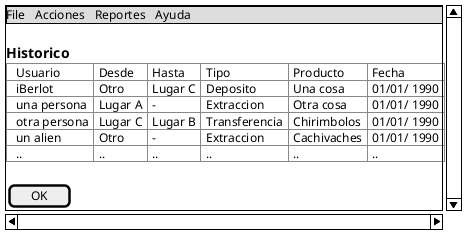 @startsalt
{S
{* File | Acciones | Reportes | Ayuda }
.
== Historico
{T#
  + Usuario      | Desde	| Hasta		| Tipo			| Producto		| Fecha
  + iBerlot   	 | Otro		| Lugar C	| Deposito		| Una cosa 		| 01/01/ 1990 
  + una persona	 | Lugar A	| -			| Extraccion	| Otra cosa 	| 01/01/ 1990 
  + otra persona | Lugar C	| Lugar B	| Transferencia	| Chirimbolos	| 01/01/ 1990 
  + un alien   	 | Otro		| -			| Extraccion	| Cachivaches	| 01/01/ 1990 
  + ..   	 	 | ..		| ..		| ..			| ..			| .. 
}

.
{[  OK   ]}

}
@endsalt